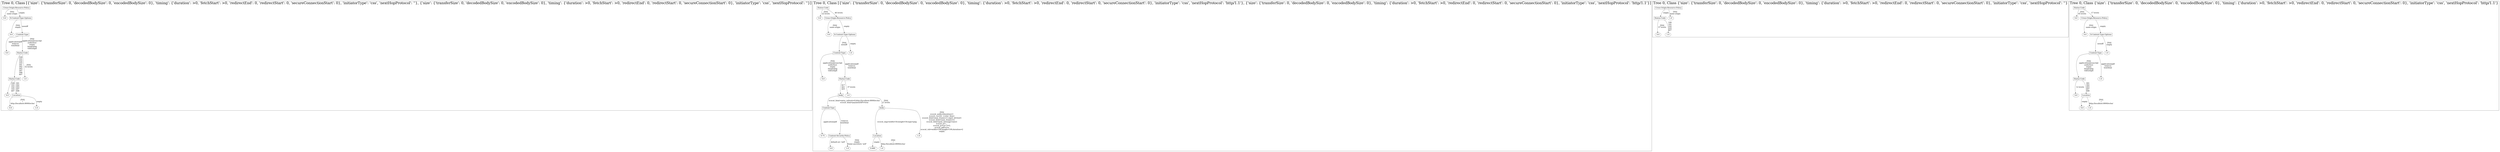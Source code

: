 /*
Generated by:
    http://https://github.com/h2oai/h2o-3/tree/master/h2o-genmodel/src/main/java/hex/genmodel/tools/PrintMojo.java
*/

/*
On a mac:

$ brew install graphviz
$ dot -Tpng file.gv -o file.png
$ open file.png
*/

digraph G {

subgraph cluster_0 {
/* Nodes */

/* Level 0 */
{
"SG_0_Node_0" [shape=box, fontsize=20, label="Cross-Origin-Resource-Policy"]
}

/* Level 1 */
{
"SG_0_Node_7" [fontsize=20, label="0.0"]
"SG_0_Node_1" [shape=box, fontsize=20, label="X-Content-Type-Options"]
}

/* Level 2 */
{
"SG_0_Node_8" [fontsize=20, label="0.0"]
"SG_0_Node_2" [shape=box, fontsize=20, label="Content-Type"]
}

/* Level 3 */
{
"SG_0_Node_9" [fontsize=20, label="0.0"]
"SG_0_Node_3" [shape=box, fontsize=20, label="Status-Code"]
}

/* Level 4 */
{
"SG_0_Node_4" [shape=box, fontsize=20, label="Status-Code"]
"SG_0_Node_10" [fontsize=20, label="1.0"]
}

/* Level 5 */
{
"SG_0_Node_11" [fontsize=20, label="0.0"]
"SG_0_Node_6" [shape=box, fontsize=20, label="Location"]
}

/* Level 6 */
{
"SG_0_Node_12" [fontsize=20, label="0.0"]
"SG_0_Node_13" [fontsize=20, label="1.0"]
}

/* Edges */
"SG_0_Node_0" -> "SG_0_Node_7" [fontsize=20, label="[NA]
same-origin
"]
"SG_0_Node_0" -> "SG_0_Node_1" [fontsize=20, label="empty
"]
"SG_0_Node_1" -> "SG_0_Node_8" [fontsize=20, label="[NA]
empty
"]
"SG_0_Node_1" -> "SG_0_Node_2" [fontsize=20, label="nosniff
"]
"SG_0_Node_2" -> "SG_0_Node_9" [fontsize=20, label="application/pdf
text/css
text/html
"]
"SG_0_Node_2" -> "SG_0_Node_3" [fontsize=20, label="[NA]
application/javascript
audio/wav
empty
image/png
video/mp4
"]
"SG_0_Node_3" -> "SG_0_Node_4" [fontsize=20, label="100
101
102
103
301
302
303
307
308
407
"]
"SG_0_Node_3" -> "SG_0_Node_10" [fontsize=20, label="[NA]
52 levels
"]
"SG_0_Node_4" -> "SG_0_Node_11" [fontsize=20, label="100
101
102
103
407
"]
"SG_0_Node_4" -> "SG_0_Node_6" [fontsize=20, label="301
302
303
307
308
"]
"SG_0_Node_6" -> "SG_0_Node_12" [fontsize=20, label="[NA]
/
http://localhost:8000/echo/
"]
"SG_0_Node_6" -> "SG_0_Node_13" [fontsize=20, label="empty
"]

fontsize=40
label="Tree 0, Class [{'size': {'transferSize': 0, 'decodedBodySize': 0, 'encodedBodySize': 0}, 'timing': {'duration': >0, 'fetchStart': >0, 'redirectEnd': 0, 'redirectStart': 0, 'secureConnectionStart': 0}, 'initiatorType': 'css', 'nextHopProtocol': ''}, {'size': {'transferSize': 0, 'decodedBodySize': 0, 'encodedBodySize': 0}, 'timing': {'duration': >0, 'fetchStart': >0, 'redirectEnd': 0, 'redirectStart': 0, 'secureConnectionStart': 0}, 'initiatorType': 'css', 'nextHopProtocol': ''}]"
}

subgraph cluster_1 {
/* Nodes */

/* Level 0 */
{
"SG_1_Node_0" [shape=box, fontsize=20, label="Status-Code"]
}

/* Level 1 */
{
"SG_1_Node_15" [fontsize=20, label="0.0"]
"SG_1_Node_1" [shape=box, fontsize=20, label="Cross-Origin-Resource-Policy"]
}

/* Level 2 */
{
"SG_1_Node_16" [fontsize=20, label="0.0"]
"SG_1_Node_2" [shape=box, fontsize=20, label="X-Content-Type-Options"]
}

/* Level 3 */
{
"SG_1_Node_3" [shape=box, fontsize=20, label="Content-Type"]
"SG_1_Node_17" [fontsize=20, label="1.0"]
}

/* Level 4 */
{
"SG_1_Node_18" [fontsize=20, label="0.0"]
"SG_1_Node_5" [shape=box, fontsize=20, label="Status-Code"]
}

/* Level 5 */
{
"SG_1_Node_6" [shape=box, fontsize=20, label="body"]
"SG_1_Node_19" [fontsize=20, label="1.0"]
}

/* Level 6 */
{
"SG_1_Node_8" [shape=box, fontsize=20, label="Content-Type"]
"SG_1_Node_9" [shape=box, fontsize=20, label="body"]
}

/* Level 7 */
{
"SG_1_Node_20" [fontsize=20, label="0.75"]
"SG_1_Node_11" [shape=box, fontsize=20, label="Content-Security-Policy"]
"SG_1_Node_12" [shape=box, fontsize=20, label="Location"]
"SG_1_Node_21" [fontsize=20, label="1.0"]
}

/* Level 8 */
{
"SG_1_Node_22" [fontsize=20, label="0.9"]
"SG_1_Node_23" [fontsize=20, label="1.0"]
"SG_1_Node_24" [fontsize=20, label="0.889"]
"SG_1_Node_25" [fontsize=20, label="1.0"]
}

/* Edges */
"SG_1_Node_0" -> "SG_1_Node_15" [fontsize=20, label="[NA]
22 levels
"]
"SG_1_Node_0" -> "SG_1_Node_1" [fontsize=20, label="40 levels
"]
"SG_1_Node_1" -> "SG_1_Node_16" [fontsize=20, label="[NA]
same-origin
"]
"SG_1_Node_1" -> "SG_1_Node_2" [fontsize=20, label="empty
"]
"SG_1_Node_2" -> "SG_1_Node_3" [fontsize=20, label="[NA]
nosniff
"]
"SG_1_Node_2" -> "SG_1_Node_17" [fontsize=20, label="empty
"]
"SG_1_Node_3" -> "SG_1_Node_18" [fontsize=20, label="[NA]
application/javascript
audio/wav
empty
image/png
video/mp4
"]
"SG_1_Node_3" -> "SG_1_Node_5" [fontsize=20, label="application/pdf
text/css
text/html
"]
"SG_1_Node_5" -> "SG_1_Node_6" [fontsize=20, label="417
421
425
"]
"SG_1_Node_5" -> "SG_1_Node_19" [fontsize=20, label="37 levels
"]
"SG_1_Node_6" -> "SG_1_Node_8" [fontsize=20, label="ecocnt_html=meta_refresh=0;http://localhost:8000/echo/
ecocnt_html=paymentAPI=true
"]
"SG_1_Node_6" -> "SG_1_Node_9" [fontsize=20, label="[NA]
11 levels
"]
"SG_1_Node_9" -> "SG_1_Node_12" [fontsize=20, label="ecocnt_img=width=50,height=50,type=png
"]
"SG_1_Node_9" -> "SG_1_Node_21" [fontsize=20, label="[NA]
ecocnt_audio=duration=1
ecocnt_css=h1 {color: blue}
ecocnt_html=num_frames=1,input_id=test1
ecocnt_html=num_frames=2
ecocnt_html=post_message=mes1
ecocnt_js=.,,.
ecocnt_js=var a=5;
ecocnt_pdf=a=a
ecocnt_vid=width=100,height=100,duration=2
empty
"]
"SG_1_Node_12" -> "SG_1_Node_24" [fontsize=20, label="empty
"]
"SG_1_Node_12" -> "SG_1_Node_25" [fontsize=20, label="[NA]
/
http://localhost:8000/echo/
"]
"SG_1_Node_8" -> "SG_1_Node_20" [fontsize=20, label="application/pdf
"]
"SG_1_Node_8" -> "SG_1_Node_11" [fontsize=20, label="text/css
text/html
"]
"SG_1_Node_11" -> "SG_1_Node_22" [fontsize=20, label="default-src 'self'
"]
"SG_1_Node_11" -> "SG_1_Node_23" [fontsize=20, label="[NA]
empty
frame-ancestors 'self'
"]

fontsize=40
label="Tree 0, Class [{'size': {'transferSize': 0, 'decodedBodySize': 0, 'encodedBodySize': 0}, 'timing': {'duration': >0, 'fetchStart': >0, 'redirectEnd': 0, 'redirectStart': 0, 'secureConnectionStart': 0}, 'initiatorType': 'css', 'nextHopProtocol': 'http/1.1'}, {'size': {'transferSize': 0, 'decodedBodySize': 0, 'encodedBodySize': 0}, 'timing': {'duration': >0, 'fetchStart': >0, 'redirectEnd': 0, 'redirectStart': 0, 'secureConnectionStart': 0}, 'initiatorType': 'css', 'nextHopProtocol': 'http/1.1'}]"
}

subgraph cluster_2 {
/* Nodes */

/* Level 0 */
{
"SG_2_Node_0" [shape=box, fontsize=20, label="Cross-Origin-Resource-Policy"]
}

/* Level 1 */
{
"SG_2_Node_1" [shape=box, fontsize=20, label="Status-Code"]
"SG_2_Node_3" [fontsize=20, label="1.0"]
}

/* Level 2 */
{
"SG_2_Node_4" [fontsize=20, label="0.0"]
"SG_2_Node_5" [fontsize=20, label="1.0"]
}

/* Edges */
"SG_2_Node_0" -> "SG_2_Node_1" [fontsize=20, label="empty
"]
"SG_2_Node_0" -> "SG_2_Node_3" [fontsize=20, label="[NA]
same-origin
"]
"SG_2_Node_1" -> "SG_2_Node_4" [fontsize=20, label="[NA]
57 levels
"]
"SG_2_Node_1" -> "SG_2_Node_5" [fontsize=20, label="100
101
102
103
407
"]

fontsize=40
label="Tree 0, Class {'size': {'transferSize': 0, 'decodedBodySize': 0, 'encodedBodySize': 0}, 'timing': {'duration': >0, 'fetchStart': >0, 'redirectEnd': 0, 'redirectStart': 0, 'secureConnectionStart': 0}, 'initiatorType': 'css', 'nextHopProtocol': ''}"
}

subgraph cluster_3 {
/* Nodes */

/* Level 0 */
{
"SG_3_Node_0" [shape=box, fontsize=20, label="Status-Code"]
}

/* Level 1 */
{
"SG_3_Node_7" [fontsize=20, label="0.0"]
"SG_3_Node_2" [shape=box, fontsize=20, label="Cross-Origin-Resource-Policy"]
}

/* Level 2 */
{
"SG_3_Node_8" [fontsize=20, label="0.0"]
"SG_3_Node_3" [shape=box, fontsize=20, label="X-Content-Type-Options"]
}

/* Level 3 */
{
"SG_3_Node_4" [shape=box, fontsize=20, label="Content-Type"]
"SG_3_Node_9" [fontsize=20, label="1.0"]
}

/* Level 4 */
{
"SG_3_Node_5" [shape=box, fontsize=20, label="Status-Code"]
"SG_3_Node_10" [fontsize=20, label="1.0"]
}

/* Level 5 */
{
"SG_3_Node_11" [fontsize=20, label="0.0"]
"SG_3_Node_6" [shape=box, fontsize=20, label="Location"]
}

/* Level 6 */
{
"SG_3_Node_12" [fontsize=20, label="0.0"]
"SG_3_Node_13" [fontsize=20, label="1.0"]
}

/* Edges */
"SG_3_Node_0" -> "SG_3_Node_7" [fontsize=20, label="[NA]
45 levels
"]
"SG_3_Node_0" -> "SG_3_Node_2" [fontsize=20, label="17 levels
"]
"SG_3_Node_2" -> "SG_3_Node_8" [fontsize=20, label="[NA]
same-origin
"]
"SG_3_Node_2" -> "SG_3_Node_3" [fontsize=20, label="empty
"]
"SG_3_Node_3" -> "SG_3_Node_4" [fontsize=20, label="nosniff
"]
"SG_3_Node_3" -> "SG_3_Node_9" [fontsize=20, label="[NA]
empty
"]
"SG_3_Node_4" -> "SG_3_Node_5" [fontsize=20, label="[NA]
application/javascript
audio/wav
empty
image/png
video/mp4
"]
"SG_3_Node_4" -> "SG_3_Node_10" [fontsize=20, label="application/pdf
text/css
text/html
"]
"SG_3_Node_5" -> "SG_3_Node_11" [fontsize=20, label="12 levels
"]
"SG_3_Node_5" -> "SG_3_Node_6" [fontsize=20, label="301
302
303
307
308
"]
"SG_3_Node_6" -> "SG_3_Node_12" [fontsize=20, label="empty
"]
"SG_3_Node_6" -> "SG_3_Node_13" [fontsize=20, label="[NA]
/
http://localhost:8000/echo/
"]

fontsize=40
label="Tree 0, Class {'size': {'transferSize': 0, 'decodedBodySize': 0, 'encodedBodySize': 0}, 'timing': {'duration': >0, 'fetchStart': >0, 'redirectEnd': 0, 'redirectStart': 0, 'secureConnectionStart': 0}, 'initiatorType': 'css', 'nextHopProtocol': 'http/1.1'}"
}

}

